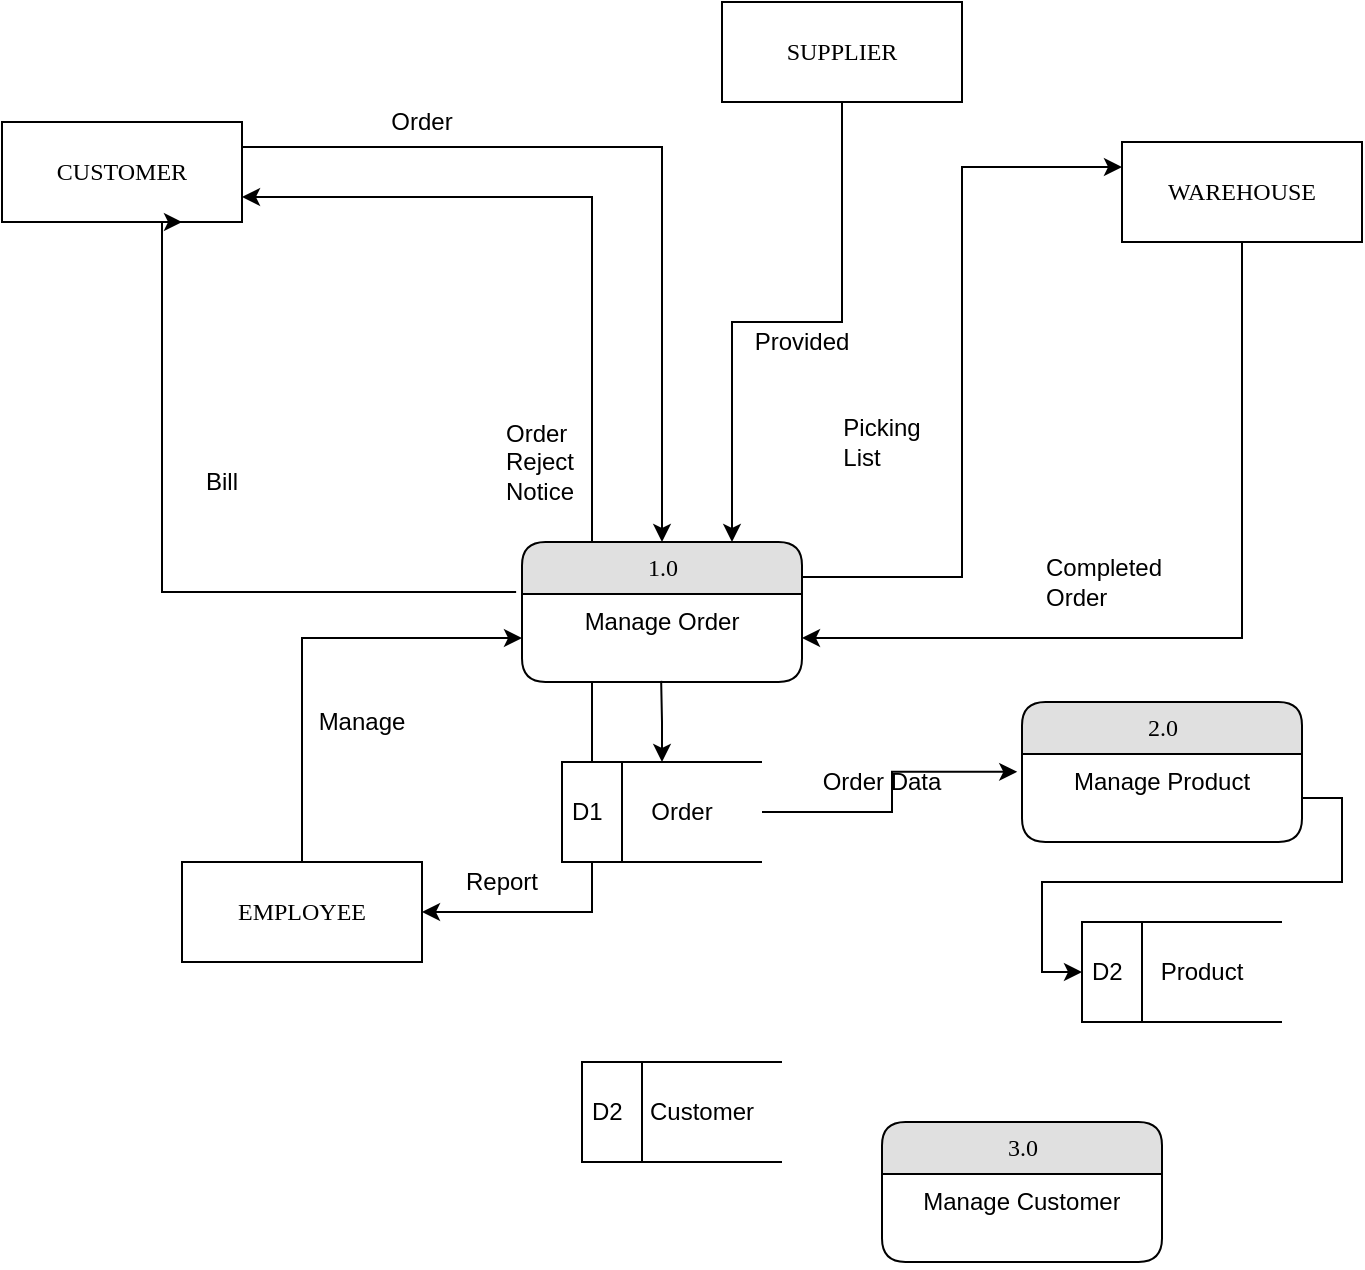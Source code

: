 <mxfile version="14.5.1" type="device"><diagram name="Page-1" id="52a04d89-c75d-2922-d76d-85b35f80e030"><mxGraphModel dx="1133" dy="1568" grid="1" gridSize="10" guides="1" tooltips="1" connect="1" arrows="1" fold="1" page="1" pageScale="1" pageWidth="1100" pageHeight="850" background="#ffffff" math="0" shadow="0"><root><mxCell id="0"/><mxCell id="1" parent="0"/><mxCell id="b0PAkGBUIt9ox57qqCE9-41" style="edgeStyle=orthogonalEdgeStyle;rounded=0;orthogonalLoop=1;jettySize=auto;html=1;entryX=0;entryY=0.5;entryDx=0;entryDy=0;" edge="1" parent="1" source="b0PAkGBUIt9ox57qqCE9-2" target="b0PAkGBUIt9ox57qqCE9-16"><mxGeometry relative="1" as="geometry"/></mxCell><mxCell id="b0PAkGBUIt9ox57qqCE9-2" value="EMPLOYEE" style="whiteSpace=wrap;html=1;rounded=0;shadow=0;comic=0;labelBackgroundColor=none;strokeWidth=1;fontFamily=Verdana;fontSize=12;align=center;" vertex="1" parent="1"><mxGeometry x="290" y="-190" width="120" height="50" as="geometry"/></mxCell><mxCell id="b0PAkGBUIt9ox57qqCE9-26" style="edgeStyle=orthogonalEdgeStyle;rounded=0;orthogonalLoop=1;jettySize=auto;html=1;entryX=1;entryY=0.5;entryDx=0;entryDy=0;" edge="1" parent="1" source="b0PAkGBUIt9ox57qqCE9-8" target="b0PAkGBUIt9ox57qqCE9-16"><mxGeometry relative="1" as="geometry"/></mxCell><mxCell id="b0PAkGBUIt9ox57qqCE9-8" value="WAREHOUSE" style="whiteSpace=wrap;html=1;rounded=0;shadow=0;comic=0;labelBackgroundColor=none;strokeWidth=1;fontFamily=Verdana;fontSize=12;align=center;" vertex="1" parent="1"><mxGeometry x="760" y="-550" width="120" height="50" as="geometry"/></mxCell><mxCell id="b0PAkGBUIt9ox57qqCE9-18" style="edgeStyle=orthogonalEdgeStyle;rounded=0;orthogonalLoop=1;jettySize=auto;html=1;exitX=1;exitY=0.25;exitDx=0;exitDy=0;" edge="1" parent="1" source="b0PAkGBUIt9ox57qqCE9-10" target="b0PAkGBUIt9ox57qqCE9-15"><mxGeometry relative="1" as="geometry"/></mxCell><mxCell id="b0PAkGBUIt9ox57qqCE9-10" value="CUSTOMER" style="whiteSpace=wrap;html=1;rounded=0;shadow=0;comic=0;labelBackgroundColor=none;strokeWidth=1;fontFamily=Verdana;fontSize=12;align=center;" vertex="1" parent="1"><mxGeometry x="200" y="-560" width="120" height="50" as="geometry"/></mxCell><mxCell id="b0PAkGBUIt9ox57qqCE9-20" style="edgeStyle=orthogonalEdgeStyle;rounded=0;orthogonalLoop=1;jettySize=auto;html=1;entryX=1;entryY=0.75;entryDx=0;entryDy=0;exitX=0.25;exitY=0;exitDx=0;exitDy=0;" edge="1" parent="1" source="b0PAkGBUIt9ox57qqCE9-15" target="b0PAkGBUIt9ox57qqCE9-10"><mxGeometry relative="1" as="geometry"/></mxCell><mxCell id="b0PAkGBUIt9ox57qqCE9-27" style="edgeStyle=orthogonalEdgeStyle;rounded=0;orthogonalLoop=1;jettySize=auto;html=1;entryX=0;entryY=0.25;entryDx=0;entryDy=0;exitX=1;exitY=0.25;exitDx=0;exitDy=0;" edge="1" parent="1" source="b0PAkGBUIt9ox57qqCE9-15" target="b0PAkGBUIt9ox57qqCE9-8"><mxGeometry relative="1" as="geometry"/></mxCell><mxCell id="b0PAkGBUIt9ox57qqCE9-15" value="1.0" style="swimlane;html=1;fontStyle=0;childLayout=stackLayout;horizontal=1;startSize=26;fillColor=#e0e0e0;horizontalStack=0;resizeParent=1;resizeLast=0;collapsible=1;marginBottom=0;swimlaneFillColor=#ffffff;align=center;rounded=1;shadow=0;comic=0;labelBackgroundColor=none;strokeWidth=1;fontFamily=Verdana;fontSize=12" vertex="1" parent="1"><mxGeometry x="460" y="-350" width="140" height="70" as="geometry"/></mxCell><mxCell id="b0PAkGBUIt9ox57qqCE9-16" value="Manage Order" style="text;html=1;strokeColor=none;fillColor=none;spacingLeft=4;spacingRight=4;whiteSpace=wrap;overflow=hidden;rotatable=0;points=[[0,0.5],[1,0.5]];portConstraint=eastwest;align=center;" vertex="1" parent="b0PAkGBUIt9ox57qqCE9-15"><mxGeometry y="26" width="140" height="44" as="geometry"/></mxCell><mxCell id="b0PAkGBUIt9ox57qqCE9-19" value="Order" style="text;html=1;strokeColor=none;fillColor=none;align=center;verticalAlign=middle;whiteSpace=wrap;rounded=0;" vertex="1" parent="1"><mxGeometry x="390" y="-570" width="40" height="20" as="geometry"/></mxCell><mxCell id="b0PAkGBUIt9ox57qqCE9-21" style="edgeStyle=orthogonalEdgeStyle;rounded=0;orthogonalLoop=1;jettySize=auto;html=1;entryX=0.75;entryY=1;entryDx=0;entryDy=0;exitX=-0.021;exitY=-0.023;exitDx=0;exitDy=0;exitPerimeter=0;" edge="1" parent="1" source="b0PAkGBUIt9ox57qqCE9-16" target="b0PAkGBUIt9ox57qqCE9-10"><mxGeometry relative="1" as="geometry"><Array as="points"><mxPoint x="280" y="-325"/></Array></mxGeometry></mxCell><mxCell id="b0PAkGBUIt9ox57qqCE9-22" value="Bill" style="text;html=1;strokeColor=none;fillColor=none;align=center;verticalAlign=middle;whiteSpace=wrap;rounded=0;" vertex="1" parent="1"><mxGeometry x="290" y="-390" width="40" height="20" as="geometry"/></mxCell><mxCell id="b0PAkGBUIt9ox57qqCE9-24" value="Order&lt;br&gt;Reject&lt;br&gt;Notice" style="text;html=1;strokeColor=none;fillColor=none;align=left;verticalAlign=middle;whiteSpace=wrap;rounded=0;" vertex="1" parent="1"><mxGeometry x="450" y="-400" width="40" height="20" as="geometry"/></mxCell><mxCell id="b0PAkGBUIt9ox57qqCE9-28" value="Completed&lt;br&gt;Order" style="text;html=1;strokeColor=none;fillColor=none;align=left;verticalAlign=middle;whiteSpace=wrap;rounded=0;" vertex="1" parent="1"><mxGeometry x="720" y="-340" width="40" height="20" as="geometry"/></mxCell><mxCell id="b0PAkGBUIt9ox57qqCE9-29" value="Picking&lt;br&gt;&lt;div style=&quot;text-align: left&quot;&gt;&lt;span&gt;List&lt;/span&gt;&lt;/div&gt;" style="text;html=1;strokeColor=none;fillColor=none;align=center;verticalAlign=middle;whiteSpace=wrap;rounded=0;" vertex="1" parent="1"><mxGeometry x="620" y="-410" width="40" height="20" as="geometry"/></mxCell><mxCell id="b0PAkGBUIt9ox57qqCE9-31" style="edgeStyle=orthogonalEdgeStyle;rounded=0;orthogonalLoop=1;jettySize=auto;html=1;entryX=0.75;entryY=0;entryDx=0;entryDy=0;" edge="1" parent="1" source="b0PAkGBUIt9ox57qqCE9-30" target="b0PAkGBUIt9ox57qqCE9-15"><mxGeometry relative="1" as="geometry"/></mxCell><mxCell id="b0PAkGBUIt9ox57qqCE9-30" value="SUPPLIER" style="whiteSpace=wrap;html=1;rounded=0;shadow=0;comic=0;labelBackgroundColor=none;strokeWidth=1;fontFamily=Verdana;fontSize=12;align=center;" vertex="1" parent="1"><mxGeometry x="560" y="-620" width="120" height="50" as="geometry"/></mxCell><mxCell id="b0PAkGBUIt9ox57qqCE9-32" value="Provided" style="text;html=1;strokeColor=none;fillColor=none;align=center;verticalAlign=middle;whiteSpace=wrap;rounded=0;" vertex="1" parent="1"><mxGeometry x="580" y="-460" width="40" height="20" as="geometry"/></mxCell><mxCell id="b0PAkGBUIt9ox57qqCE9-36" value="Manage" style="text;html=1;strokeColor=none;fillColor=none;align=center;verticalAlign=middle;whiteSpace=wrap;rounded=0;" vertex="1" parent="1"><mxGeometry x="360" y="-270" width="40" height="20" as="geometry"/></mxCell><mxCell id="b0PAkGBUIt9ox57qqCE9-38" value="Report" style="text;html=1;strokeColor=none;fillColor=none;align=center;verticalAlign=middle;whiteSpace=wrap;rounded=0;" vertex="1" parent="1"><mxGeometry x="430" y="-190" width="40" height="20" as="geometry"/></mxCell><mxCell id="b0PAkGBUIt9ox57qqCE9-39" style="edgeStyle=orthogonalEdgeStyle;rounded=0;orthogonalLoop=1;jettySize=auto;html=1;entryX=1;entryY=0.5;entryDx=0;entryDy=0;exitX=0.25;exitY=1.006;exitDx=0;exitDy=0;exitPerimeter=0;" edge="1" parent="1" source="b0PAkGBUIt9ox57qqCE9-16" target="b0PAkGBUIt9ox57qqCE9-2"><mxGeometry relative="1" as="geometry"><mxPoint x="491" y="-281" as="sourcePoint"/></mxGeometry></mxCell><mxCell id="b0PAkGBUIt9ox57qqCE9-45" style="edgeStyle=orthogonalEdgeStyle;rounded=0;orthogonalLoop=1;jettySize=auto;html=1;entryX=0.497;entryY=0.987;entryDx=0;entryDy=0;entryPerimeter=0;startArrow=classic;startFill=1;endArrow=none;endFill=0;" edge="1" parent="1" source="b0PAkGBUIt9ox57qqCE9-42" target="b0PAkGBUIt9ox57qqCE9-16"><mxGeometry relative="1" as="geometry"/></mxCell><mxCell id="b0PAkGBUIt9ox57qqCE9-49" style="edgeStyle=orthogonalEdgeStyle;rounded=0;orthogonalLoop=1;jettySize=auto;html=1;entryX=-0.017;entryY=0.203;entryDx=0;entryDy=0;entryPerimeter=0;startArrow=none;startFill=0;endArrow=classic;endFill=1;" edge="1" parent="1" source="b0PAkGBUIt9ox57qqCE9-42" target="b0PAkGBUIt9ox57qqCE9-48"><mxGeometry relative="1" as="geometry"/></mxCell><mxCell id="b0PAkGBUIt9ox57qqCE9-42" value="D1" style="html=1;dashed=0;whitespace=wrap;shape=mxgraph.dfd.dataStoreID;align=left;spacingLeft=3;points=[[0,0],[0.5,0],[1,0],[0,0.5],[1,0.5],[0,1],[0.5,1],[1,1]];" vertex="1" parent="1"><mxGeometry x="480" y="-240" width="100" height="50" as="geometry"/></mxCell><mxCell id="b0PAkGBUIt9ox57qqCE9-44" value="Order" style="text;html=1;strokeColor=none;fillColor=none;align=center;verticalAlign=middle;whiteSpace=wrap;rounded=0;" vertex="1" parent="1"><mxGeometry x="520" y="-225" width="40" height="20" as="geometry"/></mxCell><mxCell id="b0PAkGBUIt9ox57qqCE9-47" value="2.0" style="swimlane;html=1;fontStyle=0;childLayout=stackLayout;horizontal=1;startSize=26;fillColor=#e0e0e0;horizontalStack=0;resizeParent=1;resizeLast=0;collapsible=1;marginBottom=0;swimlaneFillColor=#ffffff;align=center;rounded=1;shadow=0;comic=0;labelBackgroundColor=none;strokeWidth=1;fontFamily=Verdana;fontSize=12" vertex="1" parent="1"><mxGeometry x="710" y="-270" width="140" height="70" as="geometry"/></mxCell><mxCell id="b0PAkGBUIt9ox57qqCE9-48" value="Manage Product" style="text;html=1;strokeColor=none;fillColor=none;spacingLeft=4;spacingRight=4;whiteSpace=wrap;overflow=hidden;rotatable=0;points=[[0,0.5],[1,0.5]];portConstraint=eastwest;align=center;" vertex="1" parent="b0PAkGBUIt9ox57qqCE9-47"><mxGeometry y="26" width="140" height="44" as="geometry"/></mxCell><mxCell id="b0PAkGBUIt9ox57qqCE9-50" value="Order Data" style="text;html=1;strokeColor=none;fillColor=none;align=center;verticalAlign=middle;whiteSpace=wrap;rounded=0;" vertex="1" parent="1"><mxGeometry x="600" y="-240" width="80" height="20" as="geometry"/></mxCell><mxCell id="b0PAkGBUIt9ox57qqCE9-52" value="D2" style="html=1;dashed=0;whitespace=wrap;shape=mxgraph.dfd.dataStoreID;align=left;spacingLeft=3;points=[[0,0],[0.5,0],[1,0],[0,0.5],[1,0.5],[0,1],[0.5,1],[1,1]];" vertex="1" parent="1"><mxGeometry x="740" y="-160" width="100" height="50" as="geometry"/></mxCell><mxCell id="b0PAkGBUIt9ox57qqCE9-53" value="Product" style="text;html=1;strokeColor=none;fillColor=none;align=center;verticalAlign=middle;whiteSpace=wrap;rounded=0;" vertex="1" parent="1"><mxGeometry x="780" y="-145" width="40" height="20" as="geometry"/></mxCell><mxCell id="b0PAkGBUIt9ox57qqCE9-54" value="D2" style="html=1;dashed=0;whitespace=wrap;shape=mxgraph.dfd.dataStoreID;align=left;spacingLeft=3;points=[[0,0],[0.5,0],[1,0],[0,0.5],[1,0.5],[0,1],[0.5,1],[1,1]];" vertex="1" parent="1"><mxGeometry x="490" y="-90" width="100" height="50" as="geometry"/></mxCell><mxCell id="b0PAkGBUIt9ox57qqCE9-55" value="Customer" style="text;html=1;strokeColor=none;fillColor=none;align=center;verticalAlign=middle;whiteSpace=wrap;rounded=0;" vertex="1" parent="1"><mxGeometry x="530" y="-75" width="40" height="20" as="geometry"/></mxCell><mxCell id="b0PAkGBUIt9ox57qqCE9-56" value="3.0" style="swimlane;html=1;fontStyle=0;childLayout=stackLayout;horizontal=1;startSize=26;fillColor=#e0e0e0;horizontalStack=0;resizeParent=1;resizeLast=0;collapsible=1;marginBottom=0;swimlaneFillColor=#ffffff;align=center;rounded=1;shadow=0;comic=0;labelBackgroundColor=none;strokeWidth=1;fontFamily=Verdana;fontSize=12" vertex="1" parent="1"><mxGeometry x="640" y="-60" width="140" height="70" as="geometry"/></mxCell><mxCell id="b0PAkGBUIt9ox57qqCE9-57" value="Manage Customer" style="text;html=1;strokeColor=none;fillColor=none;spacingLeft=4;spacingRight=4;whiteSpace=wrap;overflow=hidden;rotatable=0;points=[[0,0.5],[1,0.5]];portConstraint=eastwest;align=center;" vertex="1" parent="b0PAkGBUIt9ox57qqCE9-56"><mxGeometry y="26" width="140" height="44" as="geometry"/></mxCell><mxCell id="b0PAkGBUIt9ox57qqCE9-58" style="edgeStyle=orthogonalEdgeStyle;rounded=0;orthogonalLoop=1;jettySize=auto;html=1;entryX=0;entryY=0.5;entryDx=0;entryDy=0;startArrow=none;startFill=0;endArrow=classic;endFill=1;" edge="1" parent="1" source="b0PAkGBUIt9ox57qqCE9-48" target="b0PAkGBUIt9ox57qqCE9-52"><mxGeometry relative="1" as="geometry"/></mxCell></root></mxGraphModel></diagram></mxfile>